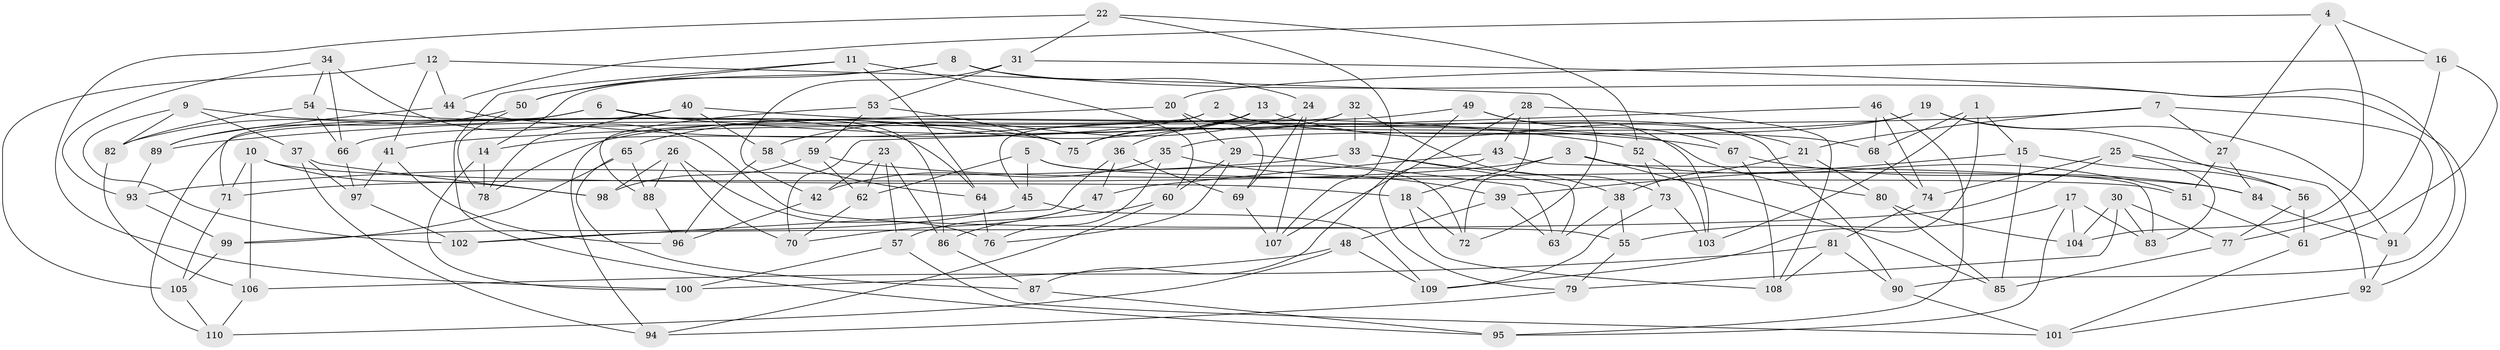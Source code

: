 // Generated by graph-tools (version 1.1) at 2025/16/03/09/25 04:16:29]
// undirected, 110 vertices, 220 edges
graph export_dot {
graph [start="1"]
  node [color=gray90,style=filled];
  1;
  2;
  3;
  4;
  5;
  6;
  7;
  8;
  9;
  10;
  11;
  12;
  13;
  14;
  15;
  16;
  17;
  18;
  19;
  20;
  21;
  22;
  23;
  24;
  25;
  26;
  27;
  28;
  29;
  30;
  31;
  32;
  33;
  34;
  35;
  36;
  37;
  38;
  39;
  40;
  41;
  42;
  43;
  44;
  45;
  46;
  47;
  48;
  49;
  50;
  51;
  52;
  53;
  54;
  55;
  56;
  57;
  58;
  59;
  60;
  61;
  62;
  63;
  64;
  65;
  66;
  67;
  68;
  69;
  70;
  71;
  72;
  73;
  74;
  75;
  76;
  77;
  78;
  79;
  80;
  81;
  82;
  83;
  84;
  85;
  86;
  87;
  88;
  89;
  90;
  91;
  92;
  93;
  94;
  95;
  96;
  97;
  98;
  99;
  100;
  101;
  102;
  103;
  104;
  105;
  106;
  107;
  108;
  109;
  110;
  1 -- 109;
  1 -- 68;
  1 -- 15;
  1 -- 103;
  2 -- 90;
  2 -- 94;
  2 -- 14;
  2 -- 68;
  3 -- 51;
  3 -- 18;
  3 -- 71;
  3 -- 85;
  4 -- 44;
  4 -- 16;
  4 -- 104;
  4 -- 27;
  5 -- 62;
  5 -- 72;
  5 -- 45;
  5 -- 51;
  6 -- 82;
  6 -- 86;
  6 -- 67;
  6 -- 71;
  7 -- 21;
  7 -- 91;
  7 -- 27;
  7 -- 41;
  8 -- 24;
  8 -- 50;
  8 -- 92;
  8 -- 14;
  9 -- 75;
  9 -- 82;
  9 -- 102;
  9 -- 37;
  10 -- 106;
  10 -- 98;
  10 -- 71;
  10 -- 18;
  11 -- 60;
  11 -- 95;
  11 -- 64;
  11 -- 50;
  12 -- 72;
  12 -- 44;
  12 -- 41;
  12 -- 105;
  13 -- 36;
  13 -- 21;
  13 -- 75;
  13 -- 65;
  14 -- 78;
  14 -- 100;
  15 -- 56;
  15 -- 85;
  15 -- 39;
  16 -- 20;
  16 -- 77;
  16 -- 61;
  17 -- 83;
  17 -- 95;
  17 -- 55;
  17 -- 104;
  18 -- 108;
  18 -- 72;
  19 -- 91;
  19 -- 66;
  19 -- 35;
  19 -- 56;
  20 -- 69;
  20 -- 89;
  20 -- 29;
  21 -- 80;
  21 -- 38;
  22 -- 107;
  22 -- 52;
  22 -- 31;
  22 -- 100;
  23 -- 42;
  23 -- 57;
  23 -- 62;
  23 -- 86;
  24 -- 107;
  24 -- 58;
  24 -- 69;
  25 -- 74;
  25 -- 83;
  25 -- 92;
  25 -- 102;
  26 -- 98;
  26 -- 76;
  26 -- 70;
  26 -- 88;
  27 -- 51;
  27 -- 84;
  28 -- 43;
  28 -- 108;
  28 -- 72;
  28 -- 107;
  29 -- 63;
  29 -- 60;
  29 -- 76;
  30 -- 83;
  30 -- 104;
  30 -- 79;
  30 -- 77;
  31 -- 53;
  31 -- 90;
  31 -- 42;
  32 -- 75;
  32 -- 73;
  32 -- 45;
  32 -- 33;
  33 -- 63;
  33 -- 93;
  33 -- 38;
  34 -- 66;
  34 -- 93;
  34 -- 55;
  34 -- 54;
  35 -- 39;
  35 -- 76;
  35 -- 42;
  36 -- 102;
  36 -- 69;
  36 -- 47;
  37 -- 94;
  37 -- 97;
  37 -- 98;
  38 -- 55;
  38 -- 63;
  39 -- 48;
  39 -- 63;
  40 -- 80;
  40 -- 110;
  40 -- 78;
  40 -- 58;
  41 -- 97;
  41 -- 96;
  42 -- 96;
  43 -- 47;
  43 -- 83;
  43 -- 79;
  44 -- 52;
  44 -- 89;
  45 -- 109;
  45 -- 99;
  46 -- 70;
  46 -- 95;
  46 -- 74;
  46 -- 68;
  47 -- 70;
  47 -- 57;
  48 -- 100;
  48 -- 110;
  48 -- 109;
  49 -- 87;
  49 -- 103;
  49 -- 67;
  49 -- 78;
  50 -- 78;
  50 -- 89;
  51 -- 61;
  52 -- 103;
  52 -- 73;
  53 -- 88;
  53 -- 59;
  53 -- 75;
  54 -- 82;
  54 -- 66;
  54 -- 64;
  55 -- 79;
  56 -- 77;
  56 -- 61;
  57 -- 101;
  57 -- 100;
  58 -- 64;
  58 -- 96;
  59 -- 84;
  59 -- 98;
  59 -- 62;
  60 -- 94;
  60 -- 86;
  61 -- 101;
  62 -- 70;
  64 -- 76;
  65 -- 99;
  65 -- 87;
  65 -- 88;
  66 -- 97;
  67 -- 108;
  67 -- 84;
  68 -- 74;
  69 -- 107;
  71 -- 105;
  73 -- 103;
  73 -- 109;
  74 -- 81;
  77 -- 85;
  79 -- 94;
  80 -- 104;
  80 -- 85;
  81 -- 106;
  81 -- 90;
  81 -- 108;
  82 -- 106;
  84 -- 91;
  86 -- 87;
  87 -- 95;
  88 -- 96;
  89 -- 93;
  90 -- 101;
  91 -- 92;
  92 -- 101;
  93 -- 99;
  97 -- 102;
  99 -- 105;
  105 -- 110;
  106 -- 110;
}
